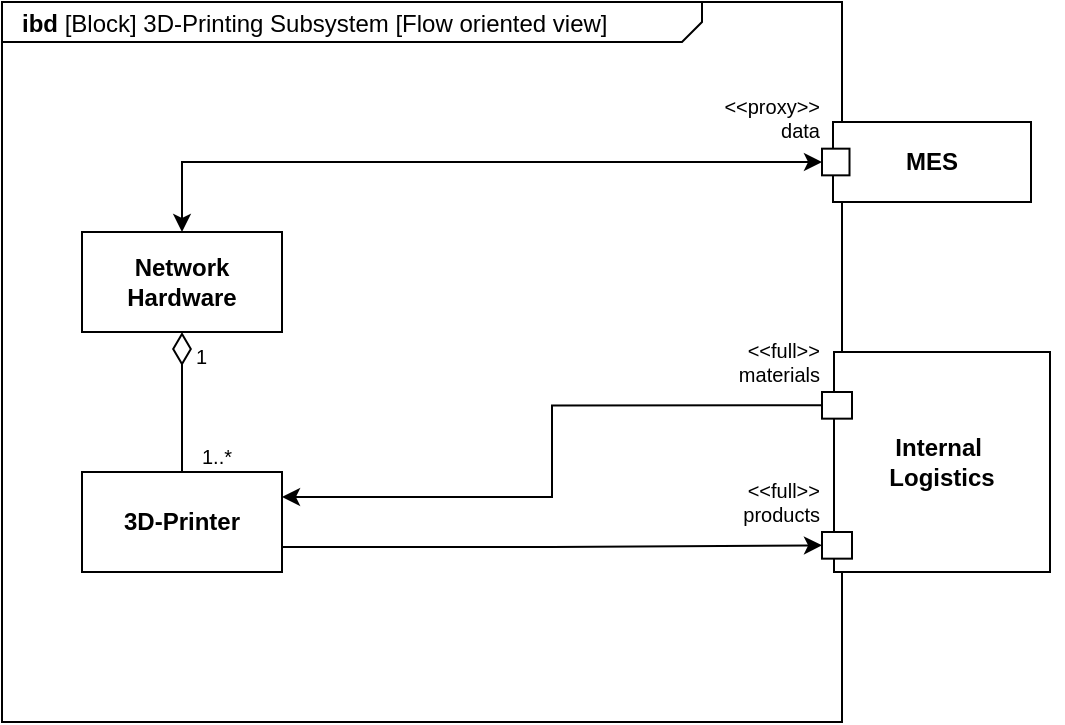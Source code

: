 <mxfile version="24.8.1">
  <diagram name="Seite-1" id="FEdRrBYkPl8tIAChflbf">
    <mxGraphModel dx="1616" dy="527" grid="1" gridSize="10" guides="1" tooltips="1" connect="1" arrows="1" fold="1" page="1" pageScale="1" pageWidth="827" pageHeight="1169" math="0" shadow="0">
      <root>
        <mxCell id="0" />
        <mxCell id="1" parent="0" />
        <mxCell id="1E_OV-rdz6yM60AN6XEw-1" value="&lt;p style=&quot;margin:0px;margin-top:4px;margin-left:10px;text-align:left;&quot;&gt;&lt;b&gt;ibd&lt;/b&gt; [Block] 3D-Printing Subsystem [Flow oriented view]&lt;br&gt;&lt;/p&gt;" style="html=1;shape=mxgraph.sysml.package;labelX=350;align=left;spacingLeft=10;overflow=fill;recursiveResize=0;" vertex="1" parent="1">
          <mxGeometry x="-140" y="90" width="420" height="360" as="geometry" />
        </mxCell>
        <mxCell id="1E_OV-rdz6yM60AN6XEw-2" value="Network Hardware" style="strokeColor=inherit;fillColor=inherit;gradientColor=inherit;shape=rect;fontStyle=1;html=1;whiteSpace=wrap;align=center;" vertex="1" parent="1E_OV-rdz6yM60AN6XEw-1">
          <mxGeometry x="40" y="115" width="100" height="50" as="geometry" />
        </mxCell>
        <mxCell id="1E_OV-rdz6yM60AN6XEw-3" value="3D-Printer" style="strokeColor=inherit;fillColor=inherit;gradientColor=inherit;shape=rect;fontStyle=1;html=1;whiteSpace=wrap;align=center;" vertex="1" parent="1E_OV-rdz6yM60AN6XEw-1">
          <mxGeometry x="40" y="235" width="100" height="50" as="geometry" />
        </mxCell>
        <mxCell id="1E_OV-rdz6yM60AN6XEw-4" value="" style="strokeColor=inherit;fillColor=inherit;gradientColor=inherit;align=right;html=1;verticalAlign=bottom;endArrow=none;startArrow=diamondThin;startSize=14;startFill=0;edgeStyle=none;endFill=0;labelBackgroundColor=none;rounded=0;" edge="1" parent="1E_OV-rdz6yM60AN6XEw-1" source="1E_OV-rdz6yM60AN6XEw-2" target="1E_OV-rdz6yM60AN6XEw-3">
          <mxGeometry x="1" relative="1" as="geometry" />
        </mxCell>
        <mxCell id="1E_OV-rdz6yM60AN6XEw-5" value="1" style="resizable=0;html=1;align=left;verticalAlign=top;labelBackgroundColor=none;fontSize=10" connectable="0" vertex="1" parent="1E_OV-rdz6yM60AN6XEw-4">
          <mxGeometry x="-1" relative="1" as="geometry">
            <mxPoint x="5" as="offset" />
          </mxGeometry>
        </mxCell>
        <mxCell id="1E_OV-rdz6yM60AN6XEw-6" value="1..*" style="resizable=0;html=1;align=right;verticalAlign=top;labelBackgroundColor=none;fontSize=10" connectable="0" vertex="1" parent="1E_OV-rdz6yM60AN6XEw-4">
          <mxGeometry x="1" relative="1" as="geometry">
            <mxPoint x="25" y="-20" as="offset" />
          </mxGeometry>
        </mxCell>
        <mxCell id="1E_OV-rdz6yM60AN6XEw-17" value="MES" style="html=1;shape=mxgraph.sysml.port1;fontStyle=1;whiteSpace=wrap;align=center;" vertex="1" parent="1">
          <mxGeometry x="270" y="150" width="110" height="40" as="geometry" />
        </mxCell>
        <mxCell id="1E_OV-rdz6yM60AN6XEw-18" value="&lt;div&gt;&amp;lt;&amp;lt;proxy&amp;gt;&amp;gt;&lt;/div&gt;&lt;div&gt;data&lt;/div&gt;" style="strokeColor=inherit;fillColor=inherit;gradientColor=inherit;shape=rect;points=[[0,0.5,0]];html=1;resizable=1;align=right;verticalAlign=bottom;labelPosition=left;verticalLabelPosition=top;labelBackgroundColor=none;fontSize=10;part=1;" vertex="1" parent="1E_OV-rdz6yM60AN6XEw-17">
          <mxGeometry y="13.333" width="13.75" height="13.333" as="geometry" />
        </mxCell>
        <mxCell id="1E_OV-rdz6yM60AN6XEw-25" style="edgeStyle=orthogonalEdgeStyle;rounded=0;orthogonalLoop=1;jettySize=auto;html=1;exitX=0;exitY=0.5;exitDx=0;exitDy=0;exitPerimeter=0;entryX=0.5;entryY=0;entryDx=0;entryDy=0;startArrow=classic;startFill=1;" edge="1" parent="1" source="1E_OV-rdz6yM60AN6XEw-18" target="1E_OV-rdz6yM60AN6XEw-2">
          <mxGeometry relative="1" as="geometry" />
        </mxCell>
        <mxCell id="1E_OV-rdz6yM60AN6XEw-23" value="&lt;div&gt;Internal&amp;nbsp;&lt;/div&gt;&lt;div&gt;Logistics&lt;/div&gt;" style="html=1;shape=mxgraph.sysml.port1;fontStyle=1;whiteSpace=wrap;align=center;" vertex="1" parent="1">
          <mxGeometry x="270" y="265" width="120" height="110" as="geometry" />
        </mxCell>
        <mxCell id="1E_OV-rdz6yM60AN6XEw-24" value="&amp;lt;&amp;lt;full&amp;gt;&amp;gt;&lt;br&gt;materials" style="strokeColor=inherit;fillColor=inherit;gradientColor=inherit;shape=rect;points=[[0,0.5,0]];html=1;resizable=1;align=right;verticalAlign=bottom;labelPosition=left;verticalLabelPosition=top;labelBackgroundColor=none;fontSize=10;paart=1;" vertex="1" parent="1E_OV-rdz6yM60AN6XEw-23">
          <mxGeometry y="20" width="15" height="13.33" as="geometry" />
        </mxCell>
        <mxCell id="1E_OV-rdz6yM60AN6XEw-29" value="&amp;lt;&amp;lt;full&amp;gt;&amp;gt;&lt;br&gt;products" style="strokeColor=inherit;fillColor=inherit;gradientColor=inherit;shape=rect;points=[[0,0.5,0]];html=1;resizable=1;align=right;verticalAlign=bottom;labelPosition=left;verticalLabelPosition=top;labelBackgroundColor=none;fontSize=10;paart=1;" vertex="1" parent="1E_OV-rdz6yM60AN6XEw-23">
          <mxGeometry y="90" width="15" height="13.33" as="geometry" />
        </mxCell>
        <mxCell id="1E_OV-rdz6yM60AN6XEw-28" style="edgeStyle=orthogonalEdgeStyle;rounded=0;orthogonalLoop=1;jettySize=auto;html=1;exitX=1;exitY=0.25;exitDx=0;exitDy=0;entryX=0;entryY=0.5;entryDx=0;entryDy=0;entryPerimeter=0;startArrow=classic;startFill=1;endArrow=none;endFill=0;" edge="1" parent="1" source="1E_OV-rdz6yM60AN6XEw-3" target="1E_OV-rdz6yM60AN6XEw-24">
          <mxGeometry relative="1" as="geometry" />
        </mxCell>
        <mxCell id="1E_OV-rdz6yM60AN6XEw-30" style="edgeStyle=orthogonalEdgeStyle;rounded=0;orthogonalLoop=1;jettySize=auto;html=1;exitX=1;exitY=0.75;exitDx=0;exitDy=0;entryX=0;entryY=0.5;entryDx=0;entryDy=0;entryPerimeter=0;" edge="1" parent="1" source="1E_OV-rdz6yM60AN6XEw-3" target="1E_OV-rdz6yM60AN6XEw-29">
          <mxGeometry relative="1" as="geometry" />
        </mxCell>
      </root>
    </mxGraphModel>
  </diagram>
</mxfile>
